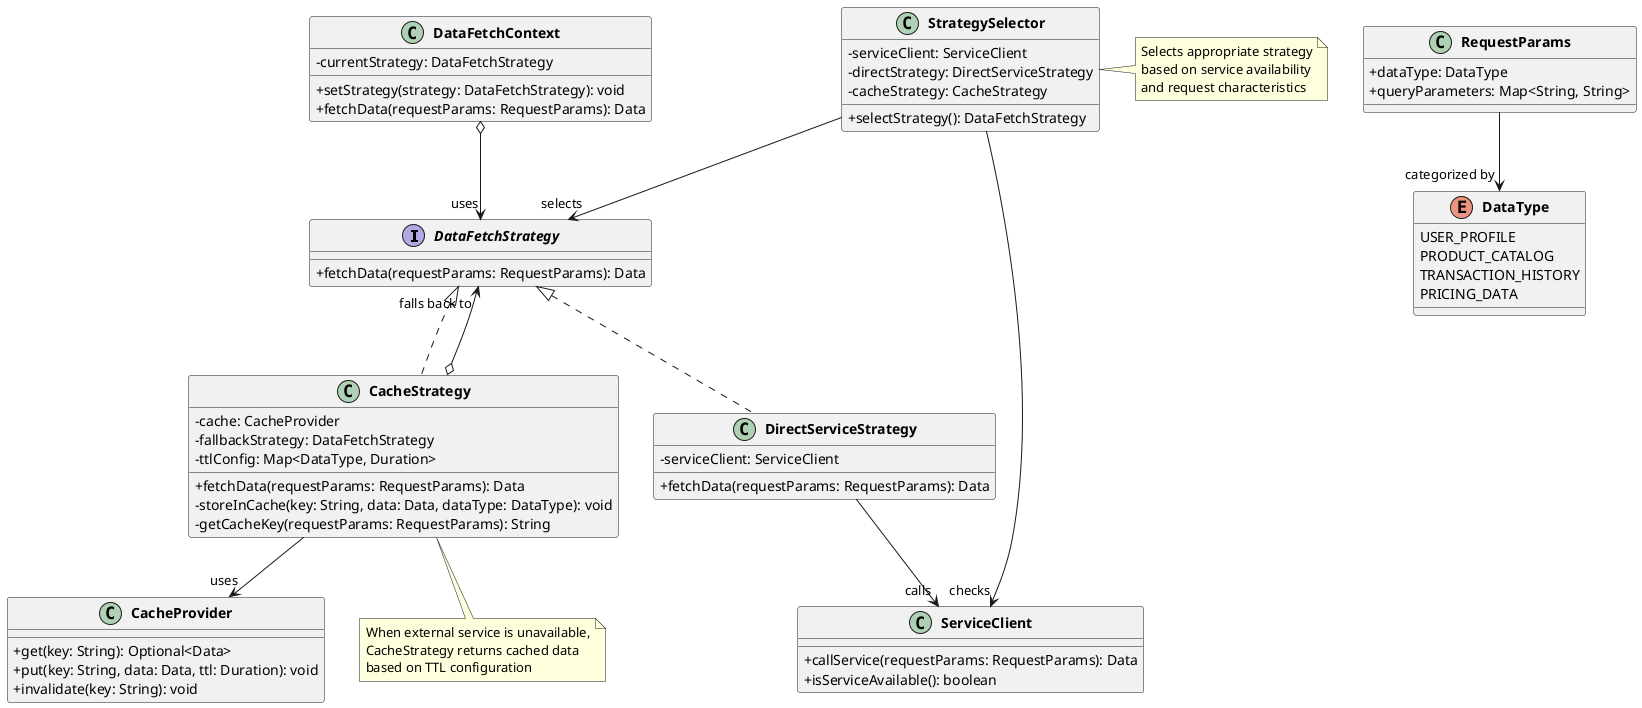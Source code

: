 @startuml "Service Unavailability Strategy Pattern"

skinparam classAttributeIconSize 0
skinparam classFontStyle bold

interface "DataFetchStrategy" {
  +fetchData(requestParams: RequestParams): Data
}

class "DirectServiceStrategy" implements DataFetchStrategy {
  -serviceClient: ServiceClient
  +fetchData(requestParams: RequestParams): Data
}

class "CacheStrategy" implements DataFetchStrategy {
  -cache: CacheProvider
  -fallbackStrategy: DataFetchStrategy
  -ttlConfig: Map<DataType, Duration>
  +fetchData(requestParams: RequestParams): Data
  -storeInCache(key: String, data: Data, dataType: DataType): void
  -getCacheKey(requestParams: RequestParams): String
}

class "ServiceClient" {
  +callService(requestParams: RequestParams): Data
  +isServiceAvailable(): boolean
}

class "CacheProvider" {
  +get(key: String): Optional<Data>
  +put(key: String, data: Data, ttl: Duration): void
  +invalidate(key: String): void
}

class "DataFetchContext" {
  -currentStrategy: DataFetchStrategy
  +setStrategy(strategy: DataFetchStrategy): void
  +fetchData(requestParams: RequestParams): Data
}

class "StrategySelector" {
  -serviceClient: ServiceClient
  -directStrategy: DirectServiceStrategy
  -cacheStrategy: CacheStrategy
  +selectStrategy(): DataFetchStrategy
}

class "RequestParams" {
  +dataType: DataType
  +queryParameters: Map<String, String>
}

enum "DataType" {
  USER_PROFILE
  PRODUCT_CATALOG
  TRANSACTION_HISTORY
  PRICING_DATA
}

DataFetchContext o--> "uses" DataFetchStrategy
StrategySelector --> "selects" DataFetchStrategy
StrategySelector --> "checks" ServiceClient
DirectServiceStrategy --> "calls" ServiceClient
CacheStrategy --> "uses" CacheProvider
CacheStrategy o--> "falls back to" DataFetchStrategy
RequestParams --> "categorized by" DataType

note bottom of CacheStrategy
  When external service is unavailable,
  CacheStrategy returns cached data
  based on TTL configuration
end note

note right of StrategySelector
  Selects appropriate strategy
  based on service availability
  and request characteristics
end note

@enduml